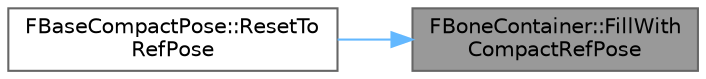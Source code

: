digraph "FBoneContainer::FillWithCompactRefPose"
{
 // INTERACTIVE_SVG=YES
 // LATEX_PDF_SIZE
  bgcolor="transparent";
  edge [fontname=Helvetica,fontsize=10,labelfontname=Helvetica,labelfontsize=10];
  node [fontname=Helvetica,fontsize=10,shape=box,height=0.2,width=0.4];
  rankdir="RL";
  Node1 [id="Node000001",label="FBoneContainer::FillWith\lCompactRefPose",height=0.2,width=0.4,color="gray40", fillcolor="grey60", style="filled", fontcolor="black",tooltip=" "];
  Node1 -> Node2 [id="edge1_Node000001_Node000002",dir="back",color="steelblue1",style="solid",tooltip=" "];
  Node2 [id="Node000002",label="FBaseCompactPose::ResetTo\lRefPose",height=0.2,width=0.4,color="grey40", fillcolor="white", style="filled",URL="$d0/ded/structFBaseCompactPose.html#ad29e059fd97668503d14c3c2b7d16d41",tooltip=" "];
}
